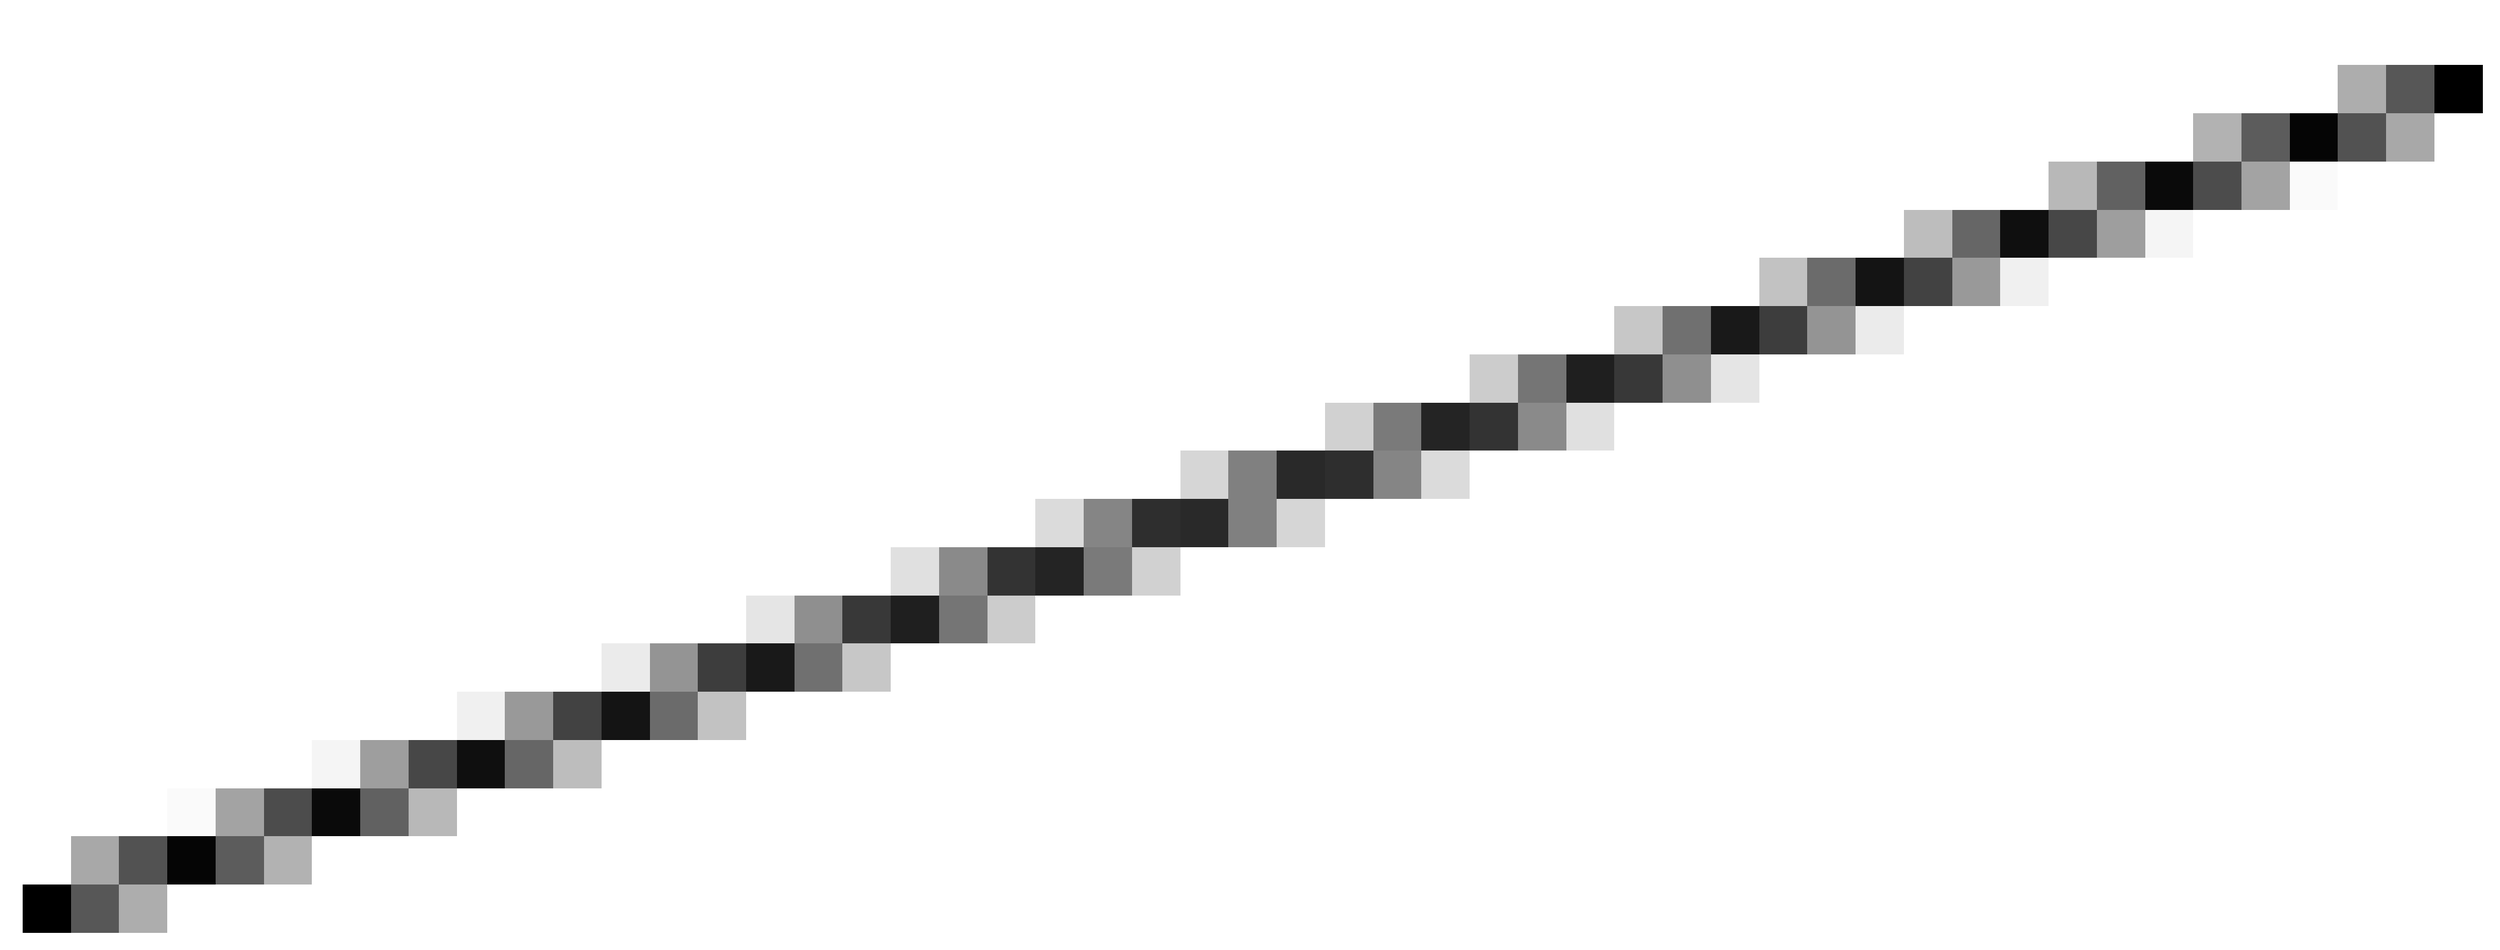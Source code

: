 ﻿\tikzstyle{arrow} = [->,>=latex,thick]
\begin{tikzpicture}[scale=1]

\def\xmax{50}
\def\ymax{17}
\pgfmathsetmacro\xmaxplus{int(\xmax +1)}
\pgfmathsetmacro\ymaxplus{int(\ymax +1)}

\newcommand{\pixel}[3]{\fill[black!#3] (#1-0.5,#2-0.5) rectangle ++(1,1);}

\newcommand{\cross}[3]{
\draw[black,very thick] (#1-0.2,#2)--++(0.4,0);
\draw[black,very thick] (#1,#2-0.2)--++(0,0.4);
\node[black, below right] at (#1,#2) {#3};
}

%\draw[gray,thin,xshift=-0.5cm,yshift=-0.5cm] (0,0) grid (\xmaxplus,\ymaxplus);

%\draw[arrow,thick] (0,0)--(\xmax+1,0) node[right]{$i$};
%\draw[arrow,thick] (0,0)--(0,\ymax+1) node[above]{$j$};

% \foreach \x in {0,...,\xmax}{
%     \node[below] at (\x,-0.5) {\tiny $\x$};
% }
% \foreach \y in {0,...,\ymax}{
%     \node[left] at (-0.5,\y) {\tiny $\y$};
% }

% Pixel of the segments from (0,0) to (a,b)
\pgfmathsetmacro\a{\xmax}
\pgfmathsetmacro\b{\ymax}

\foreach \i in {0,...,\a}{

  \pgfmathsetmacro\y{\i*\b/\a}
  \pgfmathtruncatemacro\j{int(\y)}

  \pgfmathtruncatemacro\l{ round(100*(\y-\j) } 
  \pgfmathtruncatemacro\ll{100-\l} 

  \pixel{\i}{\j}{\ll}
  \pixel{\i}{\j+1}{\l}

} 

% \pgfmathsetmacro\aa{\a-1}
% \foreach \i in {1,...,\aa}{
% 
%   \pgfmathsetmacro\y{\i*\b/\a};
%   \pgfmathtruncatemacro\j{int(\y)};
% 
%   \pgfmathtruncatemacro\l{int(round(100*(\y-\j)))};  
%   \pgfmathtruncatemacro\ll{100-\l};  
% 
%   \node at (\i,\j) {\ll};  % pourcentage
%   \node at (\i,\j+1) {\l};
% } 



% Rk : the "-0.01" is because round(0.5)=1 and we want round(0.5)=0

% \draw[blue!80, very thick] (0,0) -- (\a,\b);

% \cross{0}{0}{$P_1$};
% \cross{\a}{\b}{$P_2$};

% 
% \draw[dashed, blue] (4,-0.5) -- (4,2) -- (-0.5,2);
% \draw[arrow,<-,blue] (4.25,1.9) to[bend left] ++(2,-0.5) node[right]{pixel (4,2)};
% \fill[blue] (4,2) circle (0.1);

\end{tikzpicture}